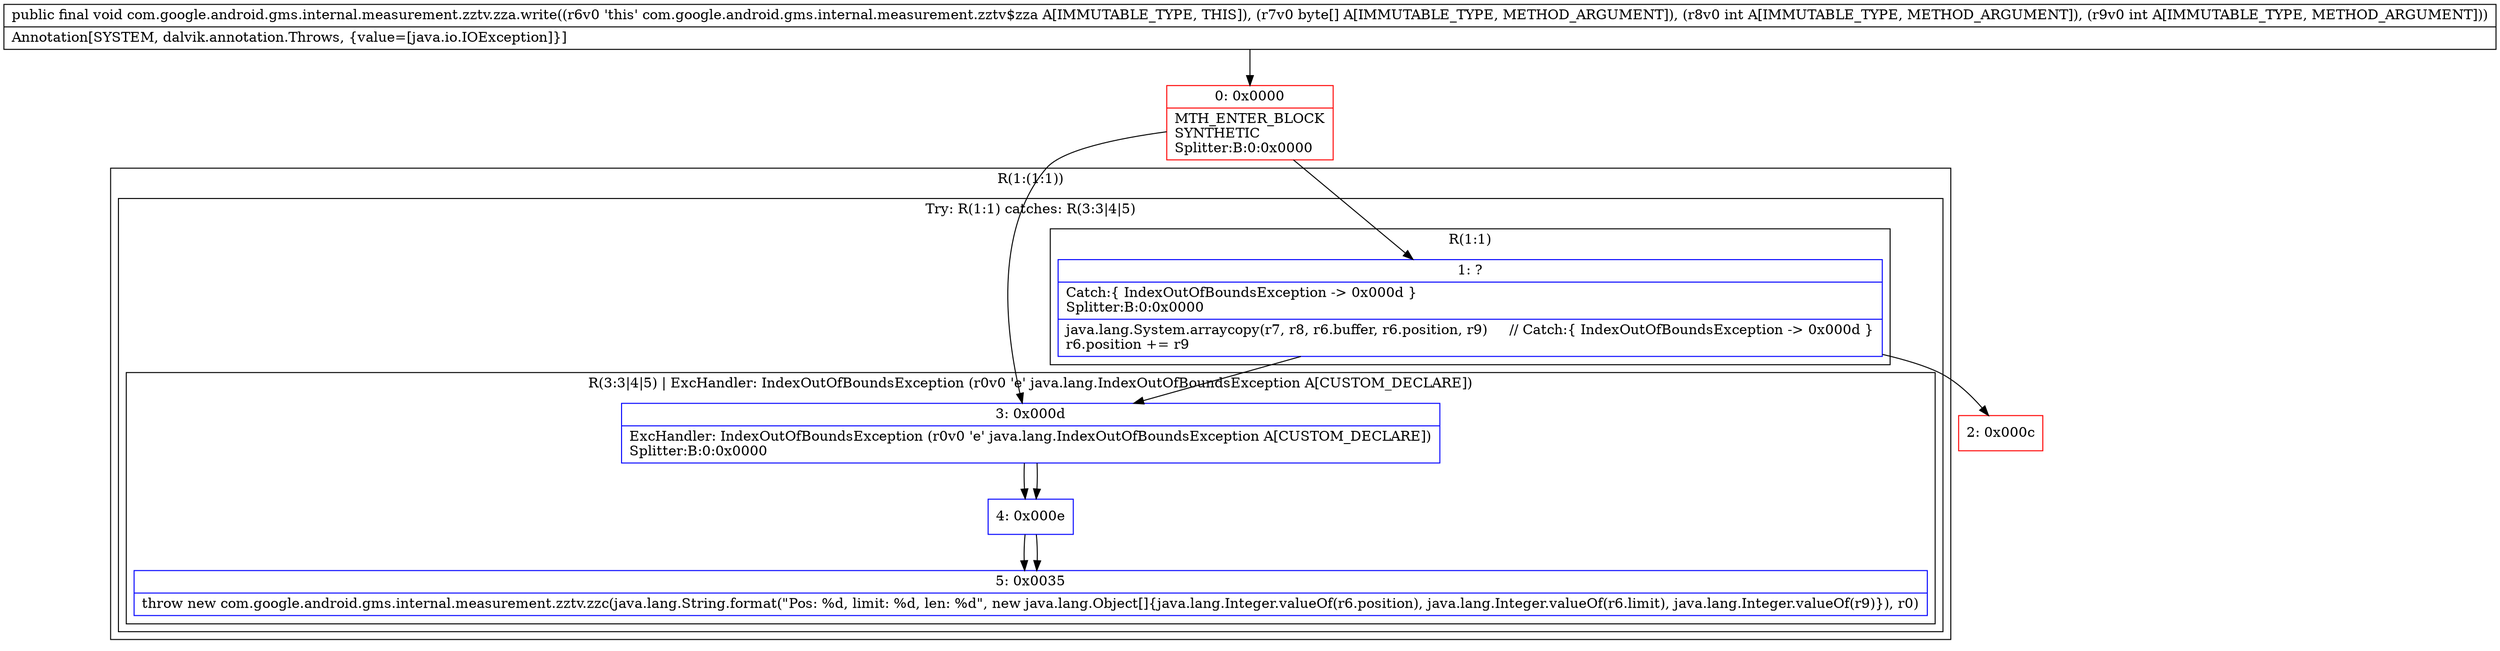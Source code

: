 digraph "CFG forcom.google.android.gms.internal.measurement.zztv.zza.write([BII)V" {
subgraph cluster_Region_833312625 {
label = "R(1:(1:1))";
node [shape=record,color=blue];
subgraph cluster_TryCatchRegion_55797941 {
label = "Try: R(1:1) catches: R(3:3|4|5)";
node [shape=record,color=blue];
subgraph cluster_Region_1755100486 {
label = "R(1:1)";
node [shape=record,color=blue];
Node_1 [shape=record,label="{1\:\ ?|Catch:\{ IndexOutOfBoundsException \-\> 0x000d \}\lSplitter:B:0:0x0000\l|java.lang.System.arraycopy(r7, r8, r6.buffer, r6.position, r9)     \/\/ Catch:\{ IndexOutOfBoundsException \-\> 0x000d \}\lr6.position += r9\l}"];
}
subgraph cluster_Region_1042098720 {
label = "R(3:3|4|5) | ExcHandler: IndexOutOfBoundsException (r0v0 'e' java.lang.IndexOutOfBoundsException A[CUSTOM_DECLARE])\l";
node [shape=record,color=blue];
Node_3 [shape=record,label="{3\:\ 0x000d|ExcHandler: IndexOutOfBoundsException (r0v0 'e' java.lang.IndexOutOfBoundsException A[CUSTOM_DECLARE])\lSplitter:B:0:0x0000\l}"];
Node_4 [shape=record,label="{4\:\ 0x000e}"];
Node_5 [shape=record,label="{5\:\ 0x0035|throw new com.google.android.gms.internal.measurement.zztv.zzc(java.lang.String.format(\"Pos: %d, limit: %d, len: %d\", new java.lang.Object[]\{java.lang.Integer.valueOf(r6.position), java.lang.Integer.valueOf(r6.limit), java.lang.Integer.valueOf(r9)\}), r0)\l}"];
}
}
}
subgraph cluster_Region_1042098720 {
label = "R(3:3|4|5) | ExcHandler: IndexOutOfBoundsException (r0v0 'e' java.lang.IndexOutOfBoundsException A[CUSTOM_DECLARE])\l";
node [shape=record,color=blue];
Node_3 [shape=record,label="{3\:\ 0x000d|ExcHandler: IndexOutOfBoundsException (r0v0 'e' java.lang.IndexOutOfBoundsException A[CUSTOM_DECLARE])\lSplitter:B:0:0x0000\l}"];
Node_4 [shape=record,label="{4\:\ 0x000e}"];
Node_5 [shape=record,label="{5\:\ 0x0035|throw new com.google.android.gms.internal.measurement.zztv.zzc(java.lang.String.format(\"Pos: %d, limit: %d, len: %d\", new java.lang.Object[]\{java.lang.Integer.valueOf(r6.position), java.lang.Integer.valueOf(r6.limit), java.lang.Integer.valueOf(r9)\}), r0)\l}"];
}
Node_0 [shape=record,color=red,label="{0\:\ 0x0000|MTH_ENTER_BLOCK\lSYNTHETIC\lSplitter:B:0:0x0000\l}"];
Node_2 [shape=record,color=red,label="{2\:\ 0x000c}"];
MethodNode[shape=record,label="{public final void com.google.android.gms.internal.measurement.zztv.zza.write((r6v0 'this' com.google.android.gms.internal.measurement.zztv$zza A[IMMUTABLE_TYPE, THIS]), (r7v0 byte[] A[IMMUTABLE_TYPE, METHOD_ARGUMENT]), (r8v0 int A[IMMUTABLE_TYPE, METHOD_ARGUMENT]), (r9v0 int A[IMMUTABLE_TYPE, METHOD_ARGUMENT]))  | Annotation[SYSTEM, dalvik.annotation.Throws, \{value=[java.io.IOException]\}]\l}"];
MethodNode -> Node_0;
Node_1 -> Node_2;
Node_1 -> Node_3;
Node_3 -> Node_4;
Node_4 -> Node_5;
Node_3 -> Node_4;
Node_4 -> Node_5;
Node_0 -> Node_1;
Node_0 -> Node_3;
}

